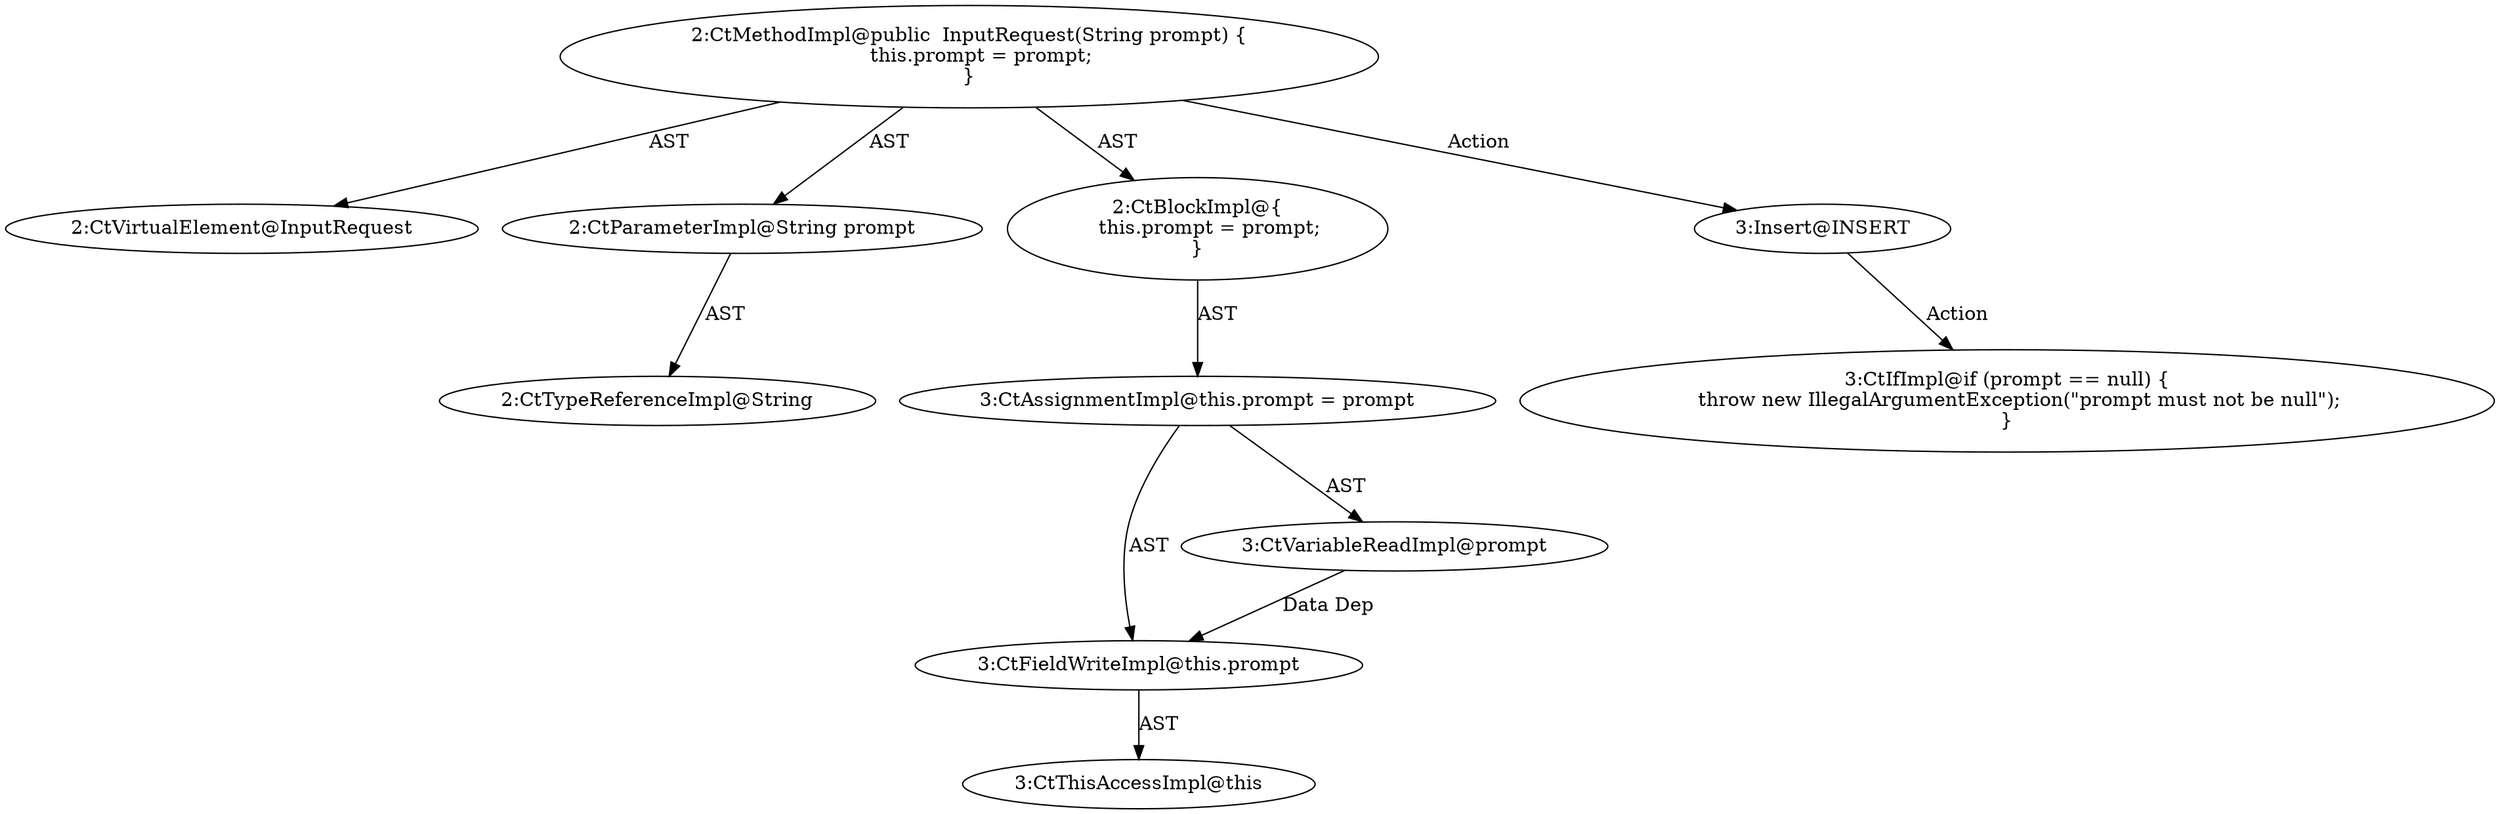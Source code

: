 digraph "InputRequest#?,String" {
0 [label="2:CtVirtualElement@InputRequest" shape=ellipse]
1 [label="2:CtParameterImpl@String prompt" shape=ellipse]
2 [label="2:CtTypeReferenceImpl@String" shape=ellipse]
3 [label="3:CtFieldWriteImpl@this.prompt" shape=ellipse]
4 [label="3:CtThisAccessImpl@this" shape=ellipse]
5 [label="3:CtVariableReadImpl@prompt" shape=ellipse]
6 [label="3:CtAssignmentImpl@this.prompt = prompt" shape=ellipse]
7 [label="2:CtBlockImpl@\{
    this.prompt = prompt;
\}" shape=ellipse]
8 [label="2:CtMethodImpl@public  InputRequest(String prompt) \{
    this.prompt = prompt;
\}" shape=ellipse]
9 [label="3:Insert@INSERT" shape=ellipse]
10 [label="3:CtIfImpl@if (prompt == null) \{
    throw new IllegalArgumentException(\"prompt must not be null\");
\}" shape=ellipse]
1 -> 2 [label="AST"];
3 -> 4 [label="AST"];
5 -> 3 [label="Data Dep"];
6 -> 3 [label="AST"];
6 -> 5 [label="AST"];
7 -> 6 [label="AST"];
8 -> 0 [label="AST"];
8 -> 1 [label="AST"];
8 -> 7 [label="AST"];
8 -> 9 [label="Action"];
9 -> 10 [label="Action"];
}